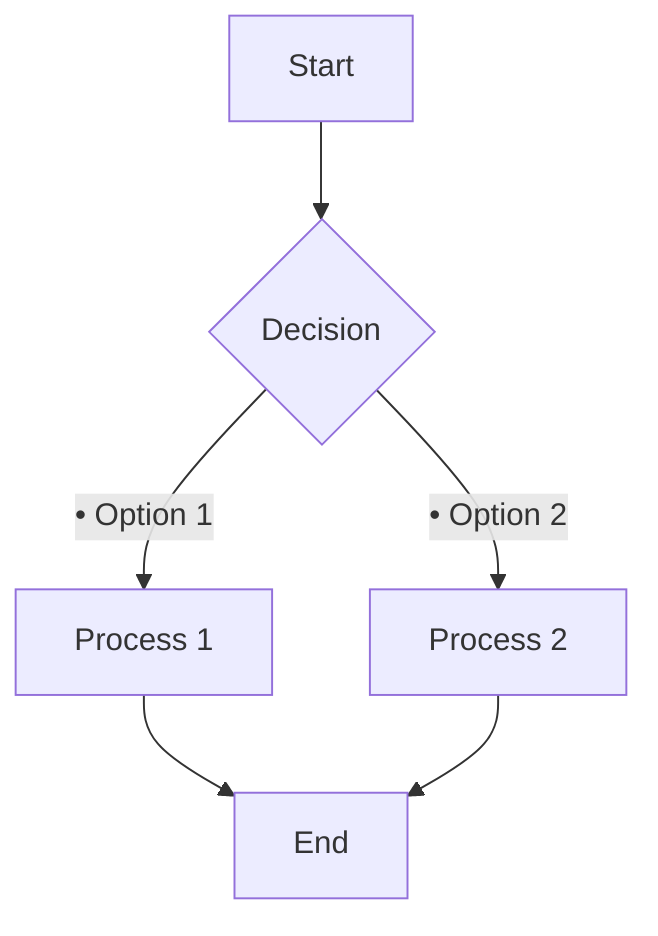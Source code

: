 flowchart TD
    A[Start] --> B{Decision}
    B -->|• Option 1| C[Process 1]
    B -->|• Option 2| D[Process 2]
    C --> E[End]
    D --> E